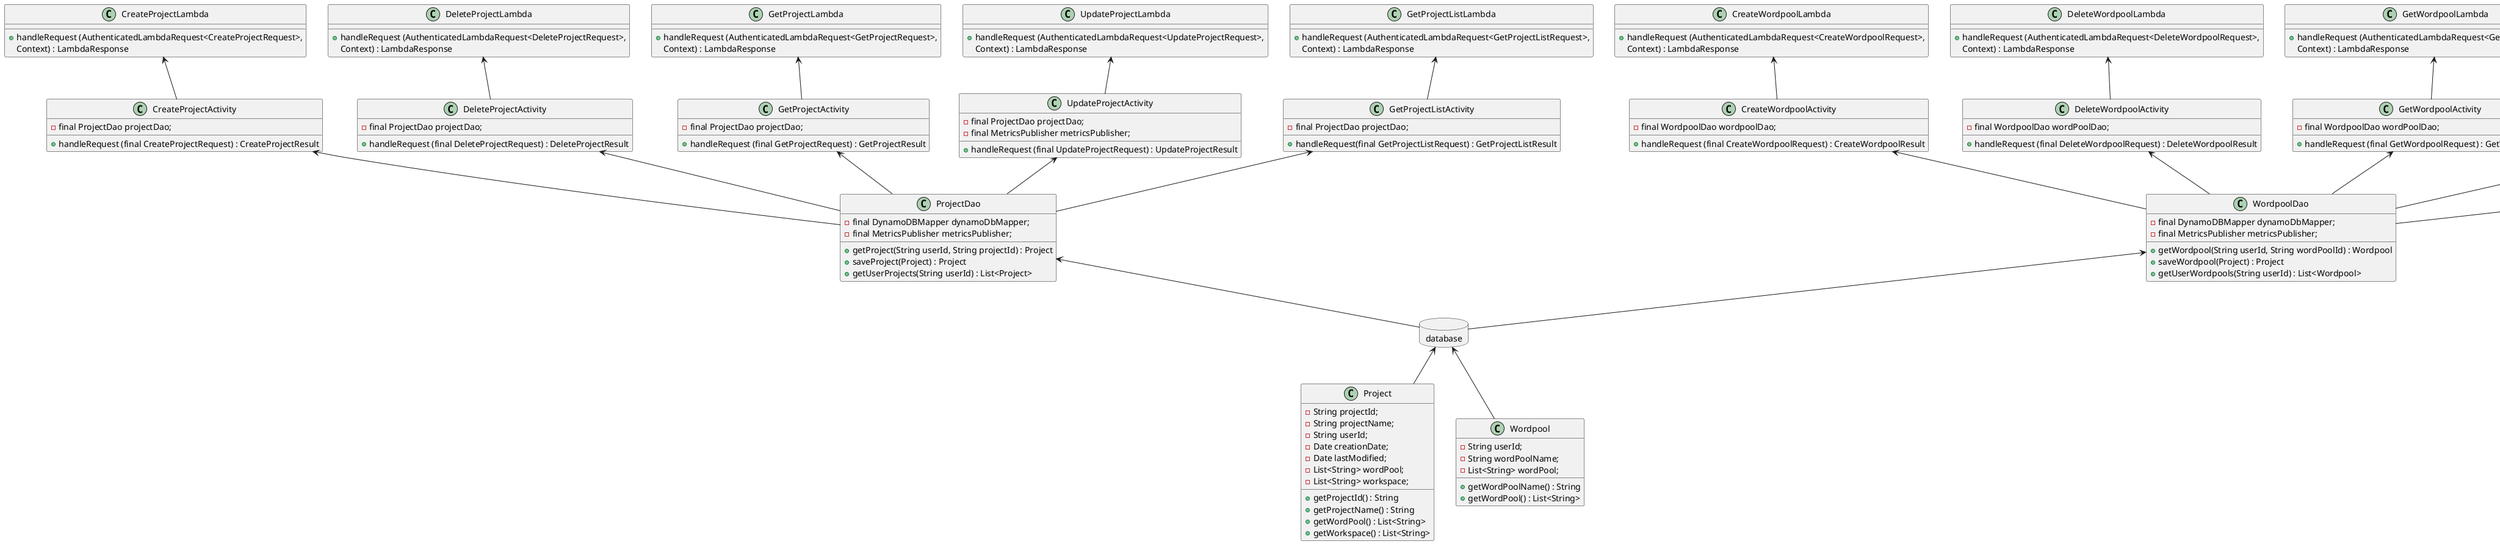@startuml

'''''''''' PROJECT ''''''''''
class Project {
- String projectId;
- String projectName;
- String userId;
- Date creationDate;
- Date lastModified;
- List<String> wordPool;
- List<String> workspace;
+ getProjectId() : String
+ getProjectName() : String
+ getWordPool() : List<String>
+ getWorkspace() : List<String>
}

'''''''''' PROJECT DAO ''''''''''
class ProjectDao {
- final DynamoDBMapper dynamoDbMapper;
- final MetricsPublisher metricsPublisher;
+ getProject(String userId, String projectId) : Project
+ saveProject(Project) : Project
+ getUserProjects(String userId) : List<Project>
}

'''''''''' CREATE PROJECT ''''''''''
class CreateProjectLambda {
+ handleRequest (AuthenticatedLambdaRequest<CreateProjectRequest>,
                                          Context) : LambdaResponse
}

class CreateProjectActivity {
- final ProjectDao projectDao;
+ handleRequest (final CreateProjectRequest) : CreateProjectResult
}

'''''''''' DELETE PROJECT ''''''''''
class DeleteProjectLambda {
+ handleRequest (AuthenticatedLambdaRequest<DeleteProjectRequest>,
                                          Context) : LambdaResponse
}

class DeleteProjectActivity {
- final ProjectDao projectDao;
+ handleRequest (final DeleteProjectRequest) : DeleteProjectResult
}

'''''''''' GET PROJECT ''''''''''
class GetProjectLambda {
+ handleRequest (AuthenticatedLambdaRequest<GetProjectRequest>,
                                          Context) : LambdaResponse
}

class GetProjectActivity {
- final ProjectDao projectDao;
+ handleRequest (final GetProjectRequest) : GetProjectResult
}

'''''''''' UPDATE PROJECT ''''''''''
class UpdateProjectLambda {
+ handleRequest (AuthenticatedLambdaRequest<UpdateProjectRequest>,
                                          Context) : LambdaResponse
}

class UpdateProjectActivity {
- final ProjectDao projectDao;
- final MetricsPublisher metricsPublisher;
+ handleRequest (final UpdateProjectRequest) : UpdateProjectResult
}

'''''''''' GET PROJECT LIST ''''''''''
class GetProjectListLambda {
+ handleRequest (AuthenticatedLambdaRequest<GetProjectListRequest>,
                                          Context) : LambdaResponse
}

class GetProjectListActivity {
- final ProjectDao projectDao;
+ handleRequest(final GetProjectListRequest) : GetProjectListResult
}


'''''''''' WORDPOOL ''''''''''
class Wordpool {
- String userId;
- String wordPoolName;
- List<String> wordPool;
''+ getProjectId() : String
+ getWordPoolName() : String
+ getWordPool() : List<String>
}

'''''''''' WORDPOOL DAO ''''''''''
class WordpoolDao {
- final DynamoDBMapper dynamoDbMapper;
- final MetricsPublisher metricsPublisher;
+ getWordpool(String userId, String wordPoolId) : Wordpool
+ saveWordpool(Project) : Project
+ getUserWordpools(String userId) : List<Wordpool>
}

'''''''''' CREATE WORDPOOL ''''''''''
class CreateWordpoolLambda {
+ handleRequest (AuthenticatedLambdaRequest<CreateWordpoolRequest>,
                                          Context) : LambdaResponse
}

class CreateWordpoolActivity {
- final WordpoolDao wordpoolDao;
+ handleRequest (final CreateWordpoolRequest) : CreateWordpoolResult
}

'''''''''' DELETE WORDPOOL ''''''''''
class DeleteWordpoolLambda {
+ handleRequest (AuthenticatedLambdaRequest<DeleteWordpoolRequest>,
                                          Context) : LambdaResponse
}

class DeleteWordpoolActivity {
- final WordpoolDao wordPoolDao;
+ handleRequest (final DeleteWordpoolRequest) : DeleteWordpoolResult
}

'''''''''' GET WORDPOOL ''''''''''
class GetWordpoolLambda {
+ handleRequest (AuthenticatedLambdaRequest<GetWordpoolRequest>,
                                          Context) : LambdaResponse
}

class GetWordpoolActivity {
- final WordpoolDao wordPoolDao;
+ handleRequest (final GetWordpoolRequest) : GetWordpoolResult
}

'''''''''' UPDATE WORDPOOL ''''''''''
class UpdateWordpoolLambda {
+ handleRequest (AuthenticatedLambdaRequest<UpdateWordpoolRequest>,
                                          Context) : LambdaResponse
}

class UpdateWordpoolActivity {
- final WordpoolDao wordPoolDao;
- final MetricsPublisher metricsPublisher;
+ handleRequest (final UpdateWordpoolRequest) : UpdateWordpoolResult
}

'''''''''' GET WORDPOOL LIST ''''''''''
class GetWordpoolListLambda {
+ handleRequest (AuthenticatedLambdaRequest<GetWordpoolListRequest>,
                                          Context) : LambdaResponse
}

class GetWordpoolListActivity {
- final WordpoolDao wordPoolDao;
+ handleRequest(final GetWordpoolListRequest) : GetWordpoolListResult

}

'''''''''' DATABASE ''''''''''
package database <<Database>> {
}

'''''''''' CONNECTIONS ''''''''''
'''''''''' PROJECT ''''''''''
CreateProjectActivity <-- ProjectDao
CreateProjectLambda <-- CreateProjectActivity

DeleteProjectActivity <-- ProjectDao
DeleteProjectLambda <-- DeleteProjectActivity

GetProjectActivity <-- ProjectDao
GetProjectLambda <-- GetProjectActivity

UpdateProjectActivity <-- ProjectDao
UpdateProjectLambda <-- UpdateProjectActivity

GetProjectListActivity <-- ProjectDao
GetProjectListLambda <-- GetProjectListActivity

database <-- Project
ProjectDao <-- database

'''''''''' WORDPOOL ''''''''''
CreateWordpoolActivity <-- WordpoolDao
CreateWordpoolLambda <-- CreateWordpoolActivity

DeleteWordpoolActivity <-- WordpoolDao
DeleteWordpoolLambda <-- DeleteWordpoolActivity

GetWordpoolActivity <-- WordpoolDao
GetWordpoolLambda <-- GetWordpoolActivity

UpdateWordpoolActivity <-- WordpoolDao
UpdateWordpoolLambda <-- UpdateWordpoolActivity

GetWordpoolListActivity <-- WordpoolDao
GetWordpoolListLambda <-- GetWordpoolListActivity

database <-- Wordpool
WordpoolDao <-- database

'''''''''' EXCEPTIONS ''''''''''
newpage

class ProjectNotFoundException extends RuntimeException{
- {static} final long serialVersionUID
}

class WordpoolNotFoundException extends RuntimeException{
- {static} final long serialVersionUID
}

@enduml
